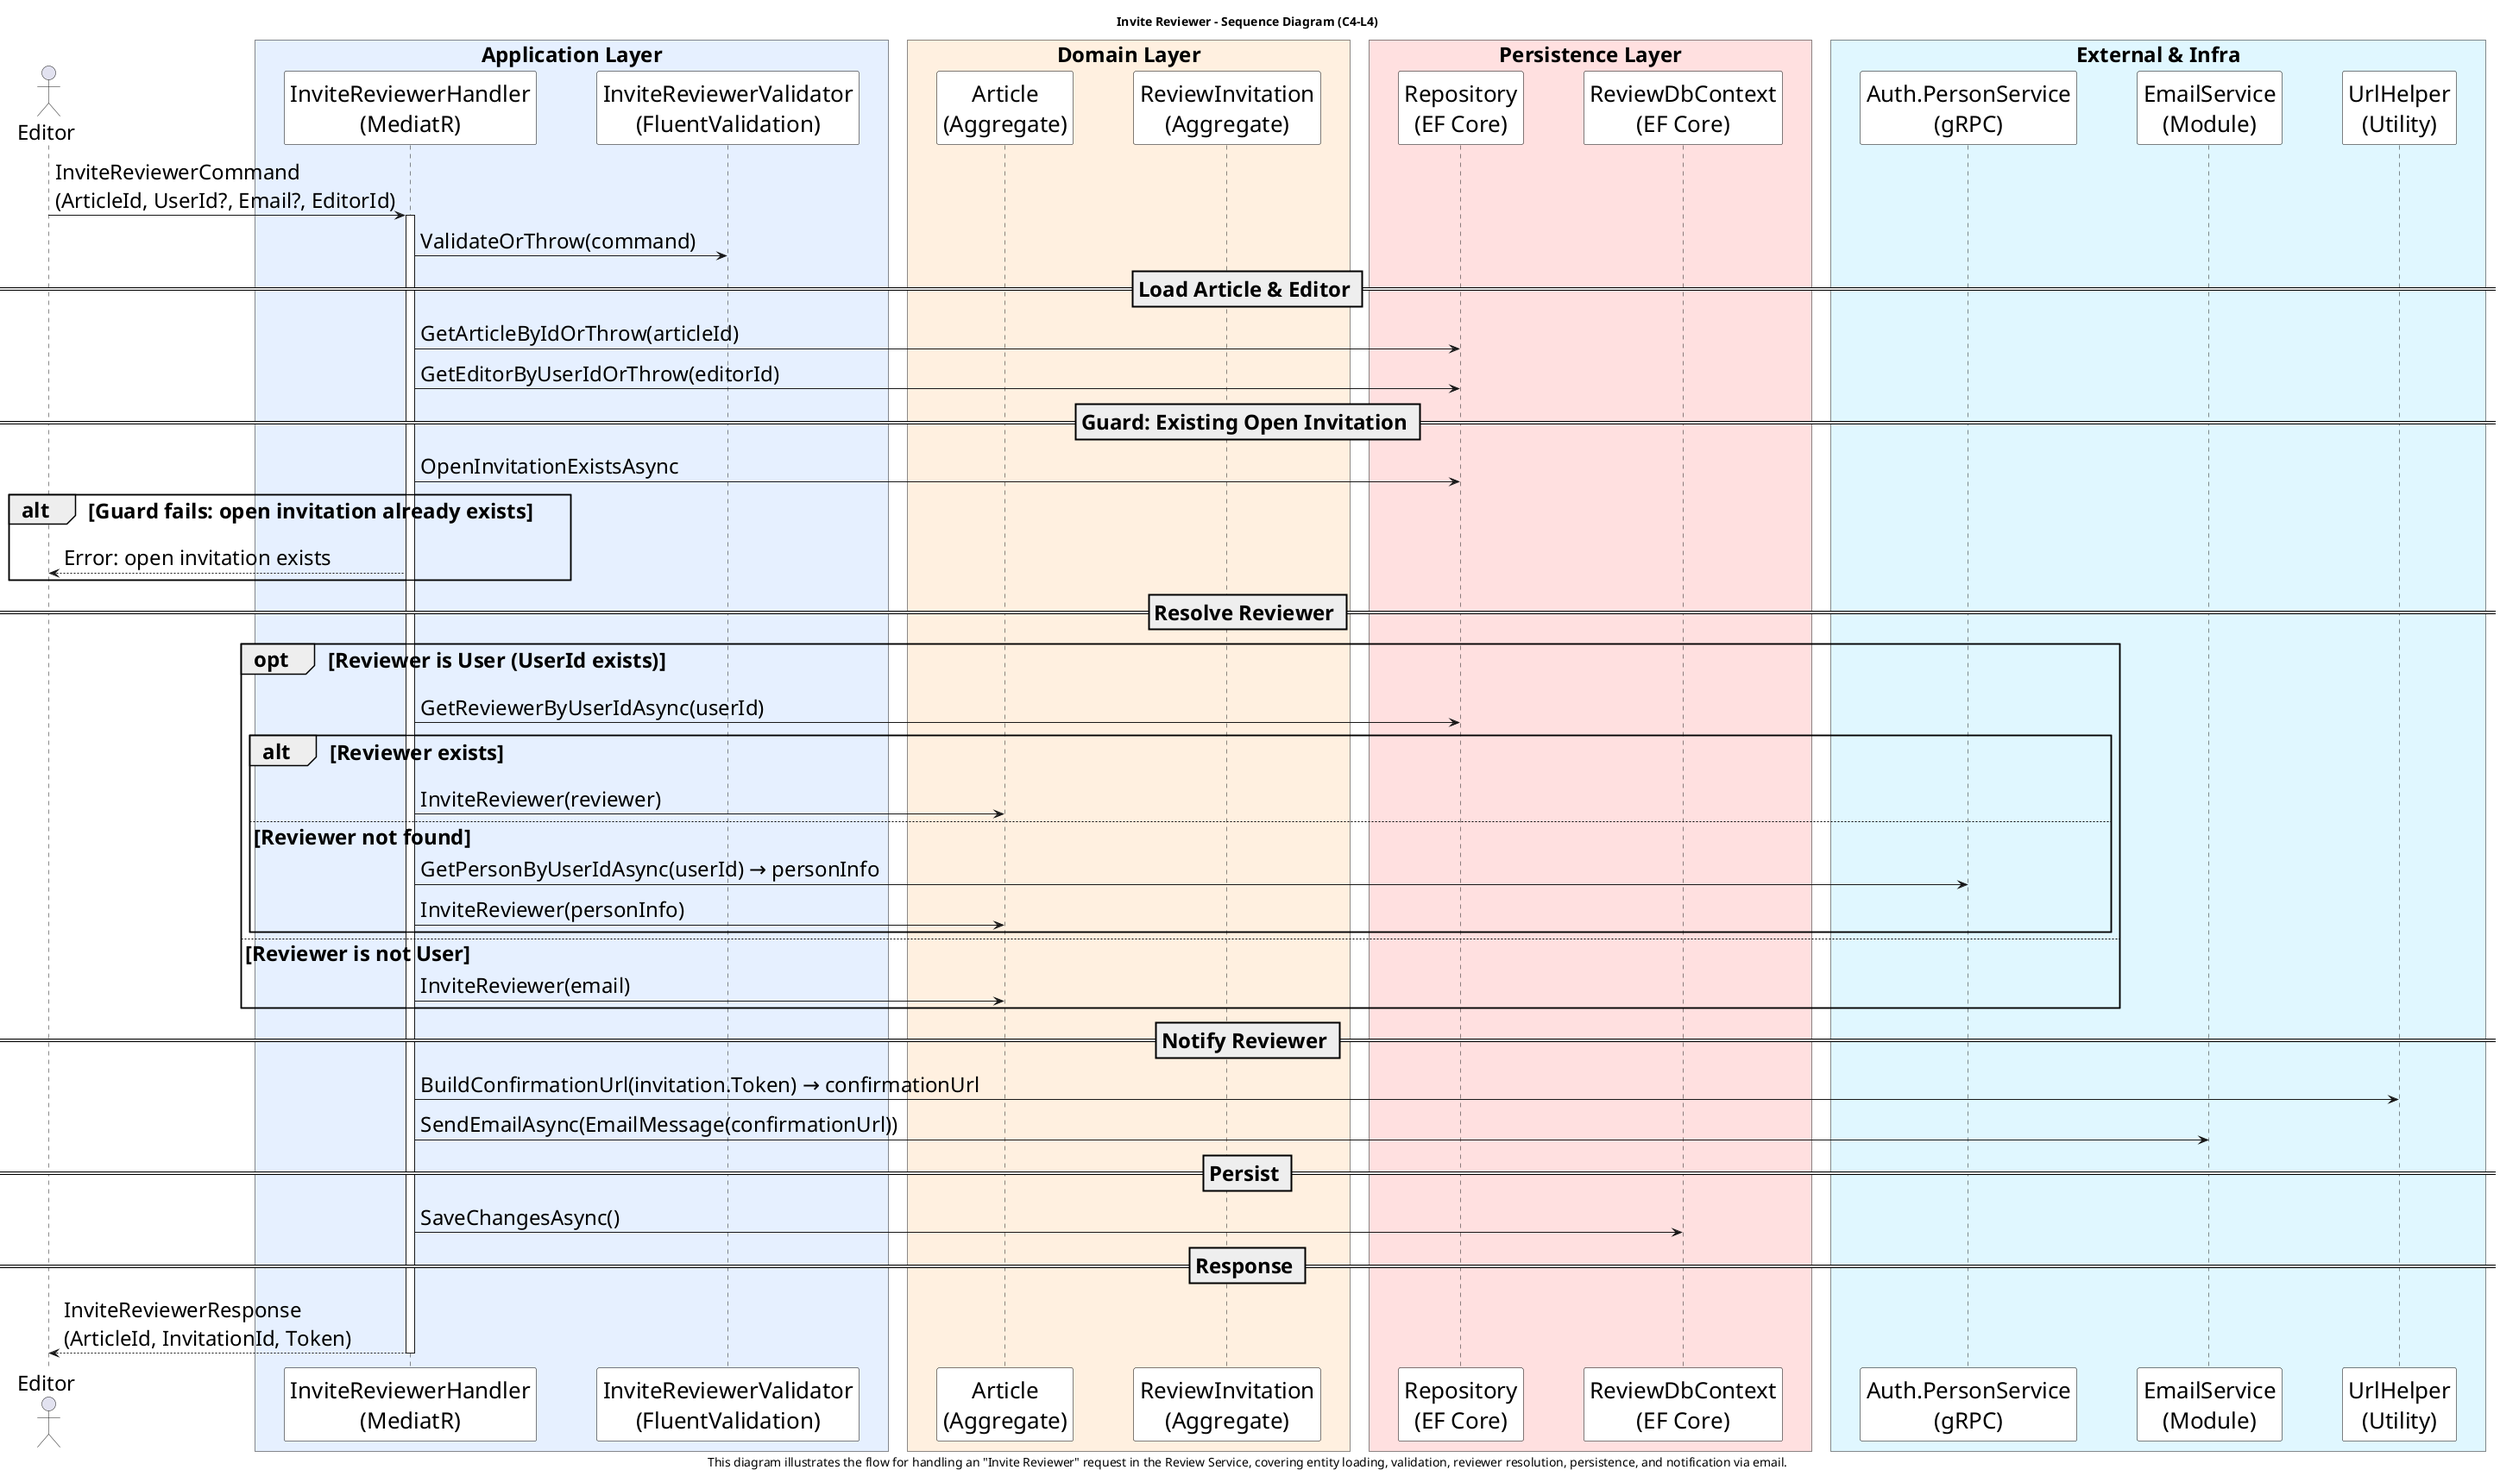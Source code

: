 @startuml
skinparam DefaultFontSize 24
skinparam participant {
  FontSize 26
  BackgroundColor White
  BorderColor Black
}
skinparam ParticipantPadding 30
skinparam BoxPadding 10
skinparam BboxBorderThickness 1
skinparam ParticipantBackgroundColor<<Service>> #F2F2F2

title Invite Reviewer – Sequence Diagram (C4-L4)
caption This diagram illustrates the flow for handling an "Invite Reviewer" request in the Review Service, covering entity loading, validation, reviewer resolution, persistence, and notification via email.

actor Client as "Editor"

box " Application Layer " #E6F0FF
  participant Handler as "InviteReviewerHandler\n(MediatR)"
  participant Validator as "InviteReviewerValidator\n(FluentValidation)"
end box

box " Domain Layer " #FFF0E0
  participant Article as "Article\n(Aggregate)"
  participant Invitation as "ReviewInvitation\n(Aggregate)"
end box

box " Persistence Layer " #FFE0E0
  participant Repository as "Repository\n(EF Core)"
  participant DbContext as "ReviewDbContext\n(EF Core)"
end box

box " External & Infra " #E0F7FF
  participant PersonSvc as "Auth.PersonService\n(gRPC)"
  participant EmailSvc as "EmailService\n(Module)"
  participant UrlHelper as "UrlHelper\n(Utility)"
end box

Client -> Handler : InviteReviewerCommand\n(ArticleId, UserId?, Email?, EditorId)
activate Handler

Handler -> Validator : ValidateOrThrow(command)

== Load Article & Editor ==
Handler -> Repository : GetArticleByIdOrThrow(articleId)
Handler -> Repository : GetEditorByUserIdOrThrow(editorId)

== Guard: Existing Open Invitation ==
Handler -> Repository : OpenInvitationExistsAsync
alt Guard fails: open invitation already exists
  Handler --> Client : Error: open invitation exists
end

== Resolve Reviewer ==
opt Reviewer is User (UserId exists)
  Handler -> Repository : GetReviewerByUserIdAsync(userId)
  alt Reviewer exists
    Handler -> Article : InviteReviewer(reviewer)
  else Reviewer not found
    Handler -> PersonSvc : GetPersonByUserIdAsync(userId) → personInfo
    Handler -> Article : InviteReviewer(personInfo)
  end
else Reviewer is not User
  Handler -> Article : InviteReviewer(email) 
end

== Notify Reviewer ==
Handler -> UrlHelper : BuildConfirmationUrl(invitation.Token) → confirmationUrl
Handler -> EmailSvc : SendEmailAsync(EmailMessage(confirmationUrl))

== Persist ==
Handler -> DbContext : SaveChangesAsync()


== Response ==
Handler --> Client : InviteReviewerResponse\n(ArticleId, InvitationId, Token)
deactivate Handler

@enduml